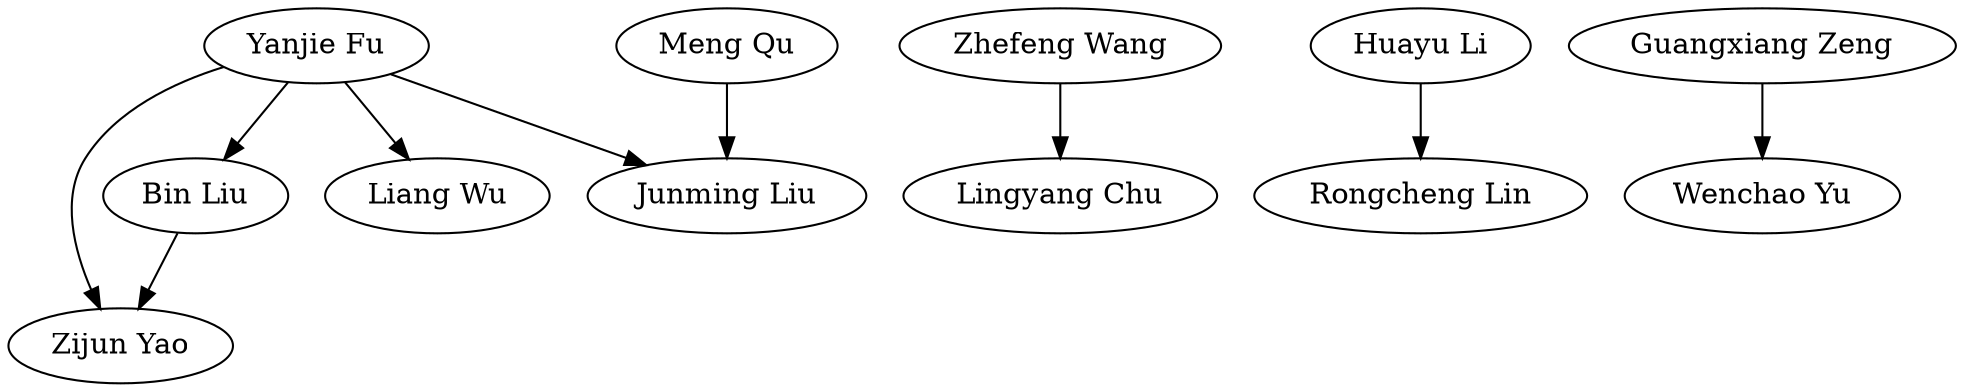 strict digraph G{
"Yanjie Fu" -> "Zijun Yao"
"Zhefeng Wang" -> "Lingyang Chu"
"Yanjie Fu" -> "Bin Liu"
"Bin Liu" -> "Zijun Yao"
"Huayu Li" -> "Rongcheng Lin"
"Meng Qu" -> "Junming Liu"
"Guangxiang Zeng" -> "Wenchao Yu"
"Yanjie Fu" -> "Liang Wu"
"Yanjie Fu" -> "Junming Liu"
}